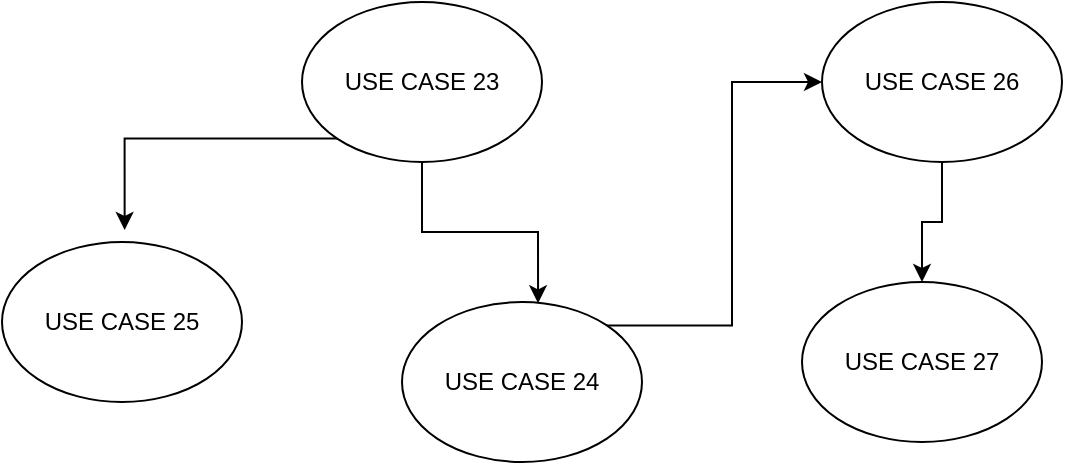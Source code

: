 <mxfile version="22.0.4" type="github">
  <diagram name="Página-1" id="wV-5iNE1BiXudyObkM9z">
    <mxGraphModel dx="794" dy="432" grid="1" gridSize="10" guides="1" tooltips="1" connect="1" arrows="1" fold="1" page="1" pageScale="1" pageWidth="827" pageHeight="1169" math="0" shadow="0">
      <root>
        <mxCell id="0" />
        <mxCell id="1" parent="0" />
        <mxCell id="T0UDSDWsj33H_eJTzJVy-1" value="USE CASE 23" style="ellipse;whiteSpace=wrap;html=1;" vertex="1" parent="1">
          <mxGeometry x="350" y="190" width="120" height="80" as="geometry" />
        </mxCell>
        <mxCell id="T0UDSDWsj33H_eJTzJVy-2" value="USE CASE 25" style="ellipse;whiteSpace=wrap;html=1;" vertex="1" parent="1">
          <mxGeometry x="200" y="310" width="120" height="80" as="geometry" />
        </mxCell>
        <mxCell id="T0UDSDWsj33H_eJTzJVy-9" style="edgeStyle=orthogonalEdgeStyle;rounded=0;orthogonalLoop=1;jettySize=auto;html=1;exitX=1;exitY=0;exitDx=0;exitDy=0;entryX=0;entryY=0.5;entryDx=0;entryDy=0;" edge="1" parent="1" source="T0UDSDWsj33H_eJTzJVy-3" target="T0UDSDWsj33H_eJTzJVy-4">
          <mxGeometry relative="1" as="geometry" />
        </mxCell>
        <mxCell id="T0UDSDWsj33H_eJTzJVy-3" value="USE CASE 24" style="ellipse;whiteSpace=wrap;html=1;" vertex="1" parent="1">
          <mxGeometry x="400" y="340" width="120" height="80" as="geometry" />
        </mxCell>
        <mxCell id="T0UDSDWsj33H_eJTzJVy-10" style="edgeStyle=orthogonalEdgeStyle;rounded=0;orthogonalLoop=1;jettySize=auto;html=1;exitX=0.5;exitY=1;exitDx=0;exitDy=0;entryX=0.5;entryY=0;entryDx=0;entryDy=0;" edge="1" parent="1" source="T0UDSDWsj33H_eJTzJVy-4" target="T0UDSDWsj33H_eJTzJVy-5">
          <mxGeometry relative="1" as="geometry" />
        </mxCell>
        <mxCell id="T0UDSDWsj33H_eJTzJVy-4" value="USE CASE 26" style="ellipse;whiteSpace=wrap;html=1;" vertex="1" parent="1">
          <mxGeometry x="610" y="190" width="120" height="80" as="geometry" />
        </mxCell>
        <mxCell id="T0UDSDWsj33H_eJTzJVy-5" value="USE CASE 27" style="ellipse;whiteSpace=wrap;html=1;" vertex="1" parent="1">
          <mxGeometry x="600" y="330" width="120" height="80" as="geometry" />
        </mxCell>
        <mxCell id="T0UDSDWsj33H_eJTzJVy-7" style="edgeStyle=orthogonalEdgeStyle;rounded=0;orthogonalLoop=1;jettySize=auto;html=1;exitX=0;exitY=1;exitDx=0;exitDy=0;entryX=0.511;entryY=-0.075;entryDx=0;entryDy=0;entryPerimeter=0;" edge="1" parent="1" source="T0UDSDWsj33H_eJTzJVy-1" target="T0UDSDWsj33H_eJTzJVy-2">
          <mxGeometry relative="1" as="geometry" />
        </mxCell>
        <mxCell id="T0UDSDWsj33H_eJTzJVy-8" style="edgeStyle=orthogonalEdgeStyle;rounded=0;orthogonalLoop=1;jettySize=auto;html=1;exitX=0.5;exitY=1;exitDx=0;exitDy=0;entryX=0.567;entryY=0.008;entryDx=0;entryDy=0;entryPerimeter=0;" edge="1" parent="1" source="T0UDSDWsj33H_eJTzJVy-1" target="T0UDSDWsj33H_eJTzJVy-3">
          <mxGeometry relative="1" as="geometry" />
        </mxCell>
      </root>
    </mxGraphModel>
  </diagram>
</mxfile>

